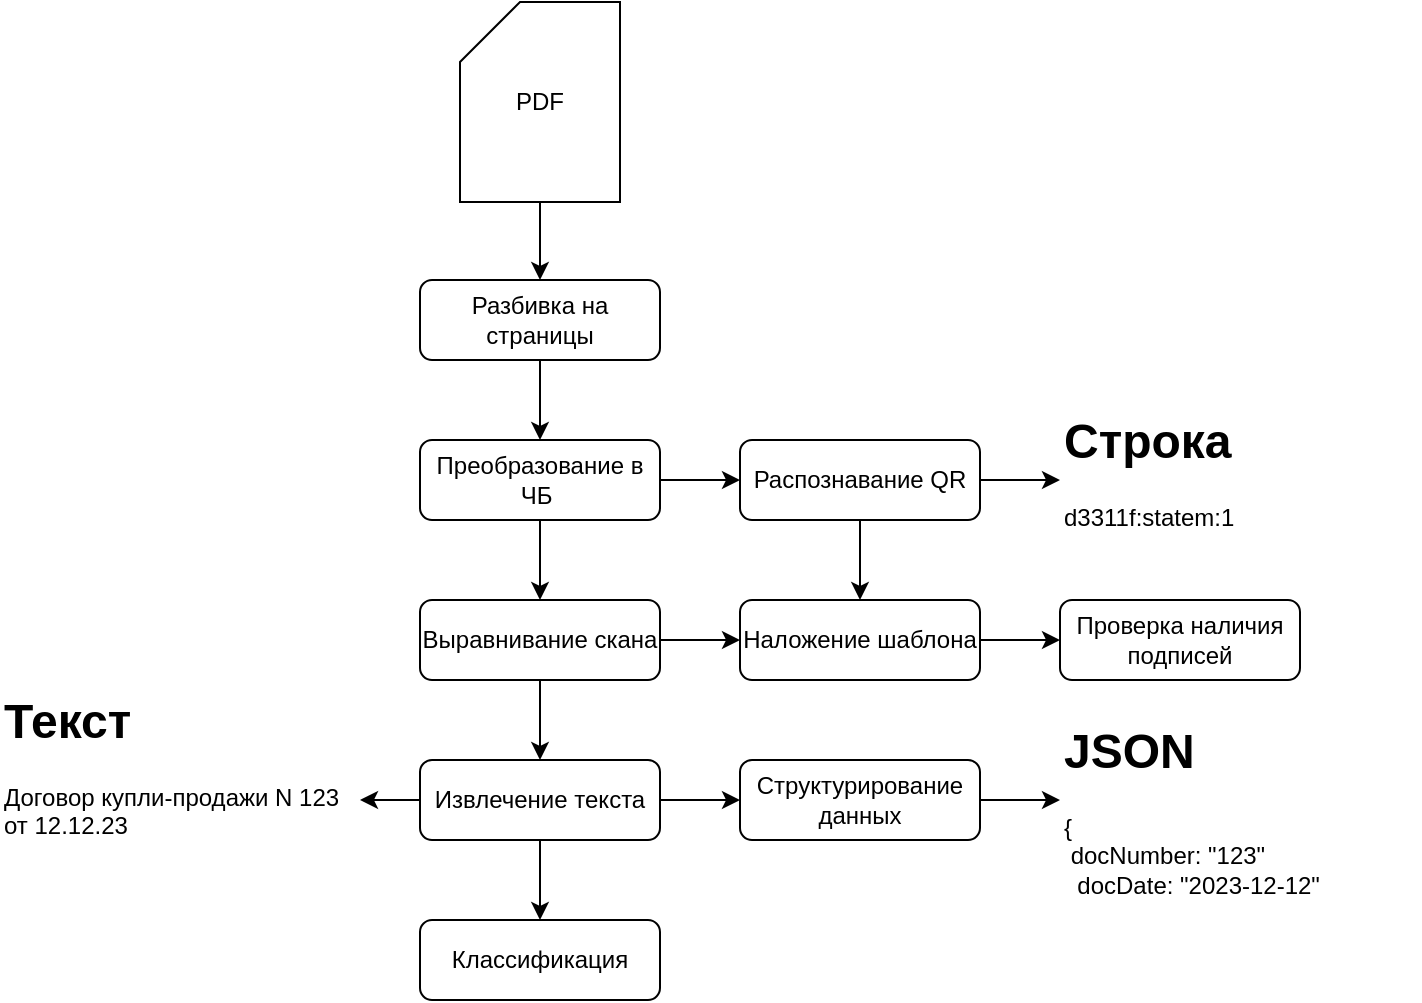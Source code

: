 <mxfile version="24.4.13" type="github">
  <diagram id="C5RBs43oDa-KdzZeNtuy" name="Page-1">
    <mxGraphModel dx="1434" dy="791" grid="1" gridSize="10" guides="1" tooltips="1" connect="1" arrows="1" fold="1" page="1" pageScale="1" pageWidth="827" pageHeight="1169" math="0" shadow="0">
      <root>
        <mxCell id="WIyWlLk6GJQsqaUBKTNV-0" />
        <mxCell id="WIyWlLk6GJQsqaUBKTNV-1" parent="WIyWlLk6GJQsqaUBKTNV-0" />
        <mxCell id="M22JDrrdS0cxSVGpGgSq-5" value="" style="edgeStyle=orthogonalEdgeStyle;rounded=0;orthogonalLoop=1;jettySize=auto;html=1;" edge="1" parent="WIyWlLk6GJQsqaUBKTNV-1" source="WIyWlLk6GJQsqaUBKTNV-3" target="M22JDrrdS0cxSVGpGgSq-0">
          <mxGeometry relative="1" as="geometry" />
        </mxCell>
        <mxCell id="WIyWlLk6GJQsqaUBKTNV-3" value="Разбивка на страницы" style="rounded=1;whiteSpace=wrap;html=1;fontSize=12;glass=0;strokeWidth=1;shadow=0;" parent="WIyWlLk6GJQsqaUBKTNV-1" vertex="1">
          <mxGeometry x="280" y="159" width="120" height="40" as="geometry" />
        </mxCell>
        <mxCell id="M22JDrrdS0cxSVGpGgSq-6" value="" style="edgeStyle=orthogonalEdgeStyle;rounded=0;orthogonalLoop=1;jettySize=auto;html=1;" edge="1" parent="WIyWlLk6GJQsqaUBKTNV-1" source="M22JDrrdS0cxSVGpGgSq-0" target="M22JDrrdS0cxSVGpGgSq-1">
          <mxGeometry relative="1" as="geometry" />
        </mxCell>
        <mxCell id="M22JDrrdS0cxSVGpGgSq-10" value="" style="edgeStyle=orthogonalEdgeStyle;rounded=0;orthogonalLoop=1;jettySize=auto;html=1;" edge="1" parent="WIyWlLk6GJQsqaUBKTNV-1" source="M22JDrrdS0cxSVGpGgSq-0" target="M22JDrrdS0cxSVGpGgSq-2">
          <mxGeometry relative="1" as="geometry" />
        </mxCell>
        <mxCell id="M22JDrrdS0cxSVGpGgSq-0" value="Преобразование в ЧБ&lt;span style=&quot;background-color: initial;&quot;&gt;&amp;nbsp;&lt;/span&gt;" style="rounded=1;whiteSpace=wrap;html=1;fontSize=12;glass=0;strokeWidth=1;shadow=0;" vertex="1" parent="WIyWlLk6GJQsqaUBKTNV-1">
          <mxGeometry x="280" y="239" width="120" height="40" as="geometry" />
        </mxCell>
        <mxCell id="M22JDrrdS0cxSVGpGgSq-7" value="" style="edgeStyle=orthogonalEdgeStyle;rounded=0;orthogonalLoop=1;jettySize=auto;html=1;" edge="1" parent="WIyWlLk6GJQsqaUBKTNV-1" source="M22JDrrdS0cxSVGpGgSq-1" target="M22JDrrdS0cxSVGpGgSq-3">
          <mxGeometry relative="1" as="geometry" />
        </mxCell>
        <mxCell id="M22JDrrdS0cxSVGpGgSq-26" value="" style="edgeStyle=orthogonalEdgeStyle;rounded=0;orthogonalLoop=1;jettySize=auto;html=1;" edge="1" parent="WIyWlLk6GJQsqaUBKTNV-1" source="M22JDrrdS0cxSVGpGgSq-1" target="M22JDrrdS0cxSVGpGgSq-11">
          <mxGeometry relative="1" as="geometry" />
        </mxCell>
        <mxCell id="M22JDrrdS0cxSVGpGgSq-1" value="Выравнивание скана" style="rounded=1;whiteSpace=wrap;html=1;fontSize=12;glass=0;strokeWidth=1;shadow=0;" vertex="1" parent="WIyWlLk6GJQsqaUBKTNV-1">
          <mxGeometry x="280" y="319" width="120" height="40" as="geometry" />
        </mxCell>
        <mxCell id="M22JDrrdS0cxSVGpGgSq-21" value="" style="edgeStyle=orthogonalEdgeStyle;rounded=0;orthogonalLoop=1;jettySize=auto;html=1;" edge="1" parent="WIyWlLk6GJQsqaUBKTNV-1" source="M22JDrrdS0cxSVGpGgSq-2" target="M22JDrrdS0cxSVGpGgSq-20">
          <mxGeometry relative="1" as="geometry" />
        </mxCell>
        <mxCell id="M22JDrrdS0cxSVGpGgSq-25" value="" style="edgeStyle=orthogonalEdgeStyle;rounded=0;orthogonalLoop=1;jettySize=auto;html=1;" edge="1" parent="WIyWlLk6GJQsqaUBKTNV-1" source="M22JDrrdS0cxSVGpGgSq-2" target="M22JDrrdS0cxSVGpGgSq-11">
          <mxGeometry relative="1" as="geometry" />
        </mxCell>
        <mxCell id="M22JDrrdS0cxSVGpGgSq-2" value="Распознавание QR" style="rounded=1;whiteSpace=wrap;html=1;fontSize=12;glass=0;strokeWidth=1;shadow=0;" vertex="1" parent="WIyWlLk6GJQsqaUBKTNV-1">
          <mxGeometry x="440" y="239" width="120" height="40" as="geometry" />
        </mxCell>
        <mxCell id="M22JDrrdS0cxSVGpGgSq-9" value="" style="edgeStyle=orthogonalEdgeStyle;rounded=0;orthogonalLoop=1;jettySize=auto;html=1;" edge="1" parent="WIyWlLk6GJQsqaUBKTNV-1" source="M22JDrrdS0cxSVGpGgSq-3" target="M22JDrrdS0cxSVGpGgSq-8">
          <mxGeometry relative="1" as="geometry" />
        </mxCell>
        <mxCell id="M22JDrrdS0cxSVGpGgSq-16" value="" style="edgeStyle=orthogonalEdgeStyle;rounded=0;orthogonalLoop=1;jettySize=auto;html=1;" edge="1" parent="WIyWlLk6GJQsqaUBKTNV-1" source="M22JDrrdS0cxSVGpGgSq-3" target="M22JDrrdS0cxSVGpGgSq-4">
          <mxGeometry relative="1" as="geometry" />
        </mxCell>
        <mxCell id="M22JDrrdS0cxSVGpGgSq-18" value="" style="edgeStyle=orthogonalEdgeStyle;rounded=0;orthogonalLoop=1;jettySize=auto;html=1;" edge="1" parent="WIyWlLk6GJQsqaUBKTNV-1" source="M22JDrrdS0cxSVGpGgSq-3" target="M22JDrrdS0cxSVGpGgSq-14">
          <mxGeometry relative="1" as="geometry" />
        </mxCell>
        <mxCell id="M22JDrrdS0cxSVGpGgSq-3" value="Извлечение текста" style="rounded=1;whiteSpace=wrap;html=1;fontSize=12;glass=0;strokeWidth=1;shadow=0;" vertex="1" parent="WIyWlLk6GJQsqaUBKTNV-1">
          <mxGeometry x="280" y="399" width="120" height="40" as="geometry" />
        </mxCell>
        <mxCell id="M22JDrrdS0cxSVGpGgSq-19" value="" style="edgeStyle=orthogonalEdgeStyle;rounded=0;orthogonalLoop=1;jettySize=auto;html=1;" edge="1" parent="WIyWlLk6GJQsqaUBKTNV-1" source="M22JDrrdS0cxSVGpGgSq-4" target="M22JDrrdS0cxSVGpGgSq-17">
          <mxGeometry relative="1" as="geometry" />
        </mxCell>
        <mxCell id="M22JDrrdS0cxSVGpGgSq-4" value="Структурирование данных" style="rounded=1;whiteSpace=wrap;html=1;fontSize=12;glass=0;strokeWidth=1;shadow=0;" vertex="1" parent="WIyWlLk6GJQsqaUBKTNV-1">
          <mxGeometry x="440" y="399" width="120" height="40" as="geometry" />
        </mxCell>
        <mxCell id="M22JDrrdS0cxSVGpGgSq-8" value="Классификация" style="rounded=1;whiteSpace=wrap;html=1;fontSize=12;glass=0;strokeWidth=1;shadow=0;" vertex="1" parent="WIyWlLk6GJQsqaUBKTNV-1">
          <mxGeometry x="280" y="479" width="120" height="40" as="geometry" />
        </mxCell>
        <mxCell id="M22JDrrdS0cxSVGpGgSq-29" value="" style="edgeStyle=orthogonalEdgeStyle;rounded=0;orthogonalLoop=1;jettySize=auto;html=1;" edge="1" parent="WIyWlLk6GJQsqaUBKTNV-1" source="M22JDrrdS0cxSVGpGgSq-11" target="M22JDrrdS0cxSVGpGgSq-28">
          <mxGeometry relative="1" as="geometry" />
        </mxCell>
        <mxCell id="M22JDrrdS0cxSVGpGgSq-11" value="Наложение шаблона" style="rounded=1;whiteSpace=wrap;html=1;fontSize=12;glass=0;strokeWidth=1;shadow=0;" vertex="1" parent="WIyWlLk6GJQsqaUBKTNV-1">
          <mxGeometry x="440" y="319" width="120" height="40" as="geometry" />
        </mxCell>
        <mxCell id="M22JDrrdS0cxSVGpGgSq-23" value="" style="edgeStyle=orthogonalEdgeStyle;rounded=0;orthogonalLoop=1;jettySize=auto;html=1;" edge="1" parent="WIyWlLk6GJQsqaUBKTNV-1" source="M22JDrrdS0cxSVGpGgSq-12" target="WIyWlLk6GJQsqaUBKTNV-3">
          <mxGeometry relative="1" as="geometry">
            <mxPoint x="340" y="180" as="targetPoint" />
          </mxGeometry>
        </mxCell>
        <mxCell id="M22JDrrdS0cxSVGpGgSq-12" value="PDF" style="shape=card;whiteSpace=wrap;html=1;" vertex="1" parent="WIyWlLk6GJQsqaUBKTNV-1">
          <mxGeometry x="300" y="20" width="80" height="100" as="geometry" />
        </mxCell>
        <mxCell id="M22JDrrdS0cxSVGpGgSq-14" value="&lt;h1 style=&quot;margin-top: 0px;&quot;&gt;Текст&lt;/h1&gt;&lt;p&gt;Договор купли-продажи N 123 от 12.12.23&lt;/p&gt;" style="text;html=1;whiteSpace=wrap;overflow=hidden;rounded=0;" vertex="1" parent="WIyWlLk6GJQsqaUBKTNV-1">
          <mxGeometry x="70" y="359" width="180" height="120" as="geometry" />
        </mxCell>
        <mxCell id="M22JDrrdS0cxSVGpGgSq-17" value="&lt;h1 style=&quot;margin-top: 0px;&quot;&gt;JSON&lt;/h1&gt;&lt;p&gt;{&lt;br&gt;&amp;nbsp;docNumber: &quot;123&quot;&lt;br&gt;&amp;nbsp; docDate: &quot;2023-12-12&quot;&lt;br&gt;}&lt;/p&gt;" style="text;html=1;whiteSpace=wrap;overflow=hidden;rounded=0;" vertex="1" parent="WIyWlLk6GJQsqaUBKTNV-1">
          <mxGeometry x="600" y="374" width="180" height="90" as="geometry" />
        </mxCell>
        <mxCell id="M22JDrrdS0cxSVGpGgSq-20" value="&lt;h1 style=&quot;margin-top: 0px;&quot;&gt;Строка&lt;/h1&gt;&lt;p&gt;d3311f:statem:1&lt;/p&gt;" style="text;html=1;whiteSpace=wrap;overflow=hidden;rounded=0;" vertex="1" parent="WIyWlLk6GJQsqaUBKTNV-1">
          <mxGeometry x="600" y="218.5" width="180" height="81" as="geometry" />
        </mxCell>
        <mxCell id="M22JDrrdS0cxSVGpGgSq-28" value="Проверка наличия подписей" style="rounded=1;whiteSpace=wrap;html=1;fontSize=12;glass=0;strokeWidth=1;shadow=0;" vertex="1" parent="WIyWlLk6GJQsqaUBKTNV-1">
          <mxGeometry x="600" y="319" width="120" height="40" as="geometry" />
        </mxCell>
      </root>
    </mxGraphModel>
  </diagram>
</mxfile>
